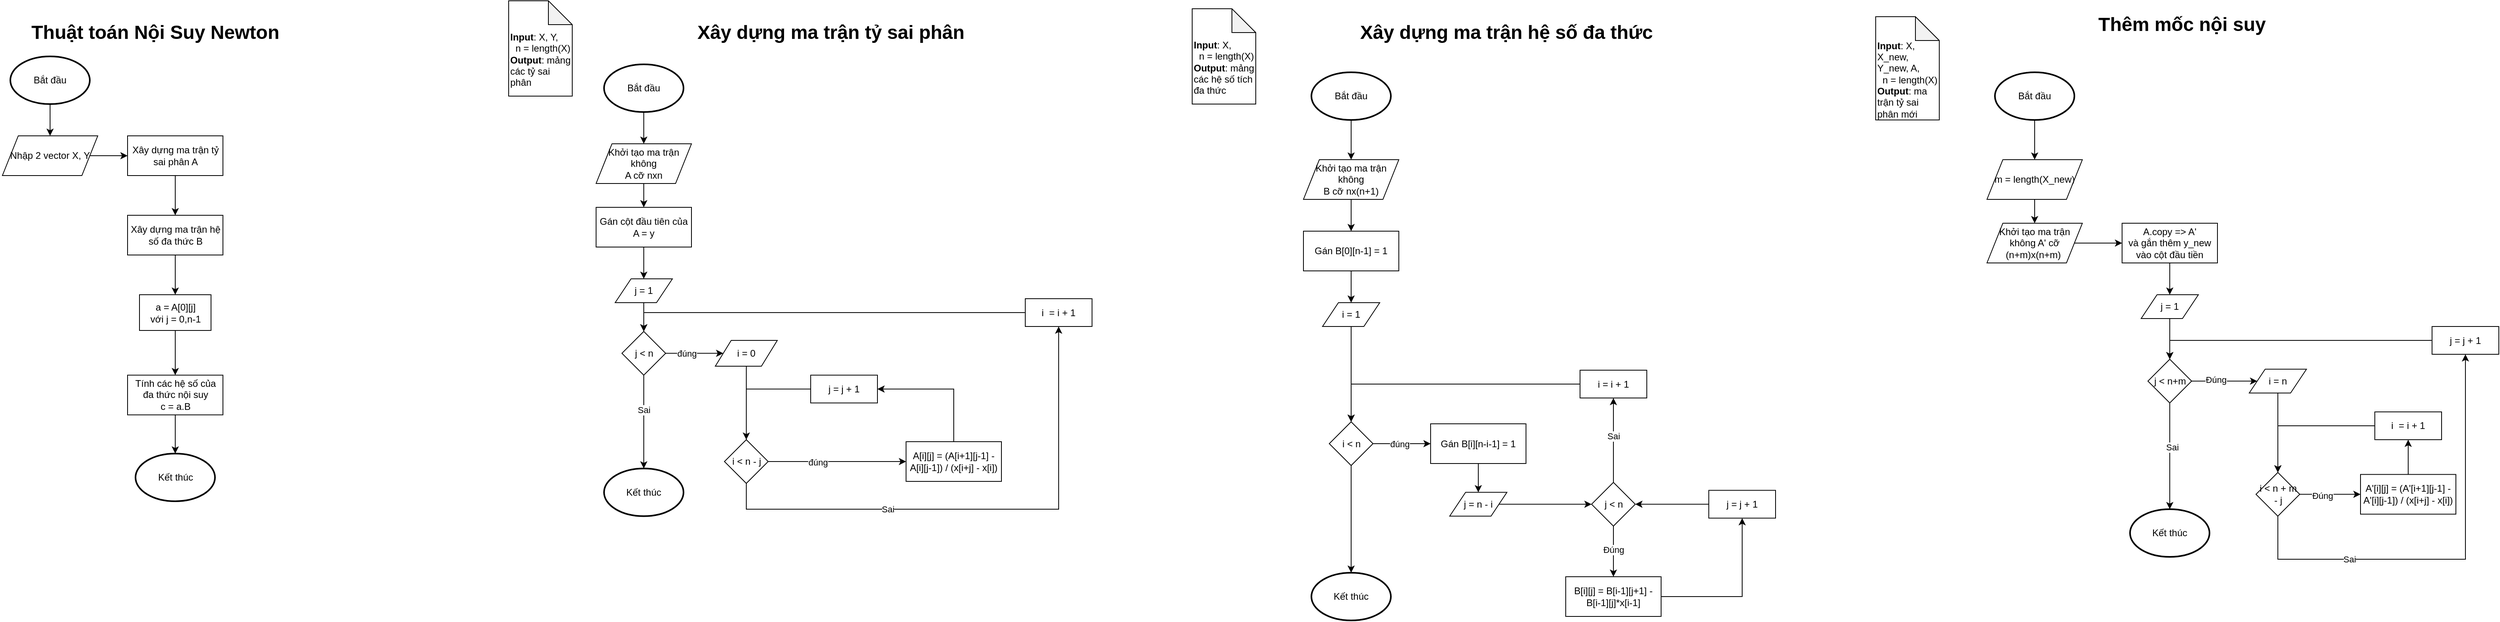 <mxfile>
    <diagram id="hL2-OOKyxnZlSp_hCysz" name="Page-1">
        <mxGraphModel dx="1051" dy="821" grid="1" gridSize="10" guides="1" tooltips="1" connect="1" arrows="1" fold="1" page="1" pageScale="1" pageWidth="850" pageHeight="1100" math="1" shadow="0">
            <root>
                <mxCell id="0"/>
                <mxCell id="1" parent="0"/>
                <mxCell id="2" value="Bắt đầu" style="strokeWidth=2;html=1;shape=mxgraph.flowchart.start_1;whiteSpace=wrap;" parent="1" vertex="1">
                    <mxGeometry x="243" y="80" width="100" height="60" as="geometry"/>
                </mxCell>
                <mxCell id="5" style="edgeStyle=orthogonalEdgeStyle;rounded=0;orthogonalLoop=1;jettySize=auto;html=1;entryX=0.5;entryY=1;entryDx=0;entryDy=0;entryPerimeter=0;startArrow=classic;startFill=1;endArrow=none;endFill=0;" parent="1" source="4" target="2" edge="1">
                    <mxGeometry relative="1" as="geometry"/>
                </mxCell>
                <mxCell id="7" style="edgeStyle=orthogonalEdgeStyle;rounded=0;orthogonalLoop=1;jettySize=auto;html=1;entryX=0;entryY=0.5;entryDx=0;entryDy=0;startArrow=none;startFill=0;endArrow=classic;endFill=1;" parent="1" source="4" target="6" edge="1">
                    <mxGeometry relative="1" as="geometry"/>
                </mxCell>
                <mxCell id="4" value="Nhập 2 vector X, Y" style="shape=parallelogram;perimeter=parallelogramPerimeter;whiteSpace=wrap;html=1;fixedSize=1;" parent="1" vertex="1">
                    <mxGeometry x="233" y="180" width="120" height="50" as="geometry"/>
                </mxCell>
                <mxCell id="10" style="edgeStyle=orthogonalEdgeStyle;rounded=0;orthogonalLoop=1;jettySize=auto;html=1;entryX=0.5;entryY=0;entryDx=0;entryDy=0;startArrow=none;startFill=0;endArrow=classic;endFill=1;" parent="1" source="6" target="8" edge="1">
                    <mxGeometry relative="1" as="geometry"/>
                </mxCell>
                <mxCell id="6" value="Xây dựng ma trận tỷ sai phân A" style="rounded=0;whiteSpace=wrap;html=1;" parent="1" vertex="1">
                    <mxGeometry x="390.5" y="180" width="120" height="50" as="geometry"/>
                </mxCell>
                <mxCell id="20" style="edgeStyle=orthogonalEdgeStyle;rounded=0;orthogonalLoop=1;jettySize=auto;html=1;exitX=0.5;exitY=1;exitDx=0;exitDy=0;entryX=0.5;entryY=0;entryDx=0;entryDy=0;startArrow=none;startFill=0;endArrow=classic;endFill=1;" parent="1" source="8" target="26" edge="1">
                    <mxGeometry relative="1" as="geometry">
                        <mxPoint x="450.5" y="370" as="targetPoint"/>
                    </mxGeometry>
                </mxCell>
                <mxCell id="8" value="Xây dựng ma trận hệ số đa thức B" style="rounded=0;whiteSpace=wrap;html=1;" parent="1" vertex="1">
                    <mxGeometry x="390.5" y="280" width="120" height="50" as="geometry"/>
                </mxCell>
                <mxCell id="35" style="edgeStyle=orthogonalEdgeStyle;rounded=0;orthogonalLoop=1;jettySize=auto;html=1;entryX=0.5;entryY=0;entryDx=0;entryDy=0;entryPerimeter=0;startArrow=none;startFill=0;endArrow=classic;endFill=1;" parent="1" source="21" target="34" edge="1">
                    <mxGeometry relative="1" as="geometry"/>
                </mxCell>
                <mxCell id="21" value="Tính các hệ số của đa thức nội suy&lt;br&gt;c = a.B" style="rounded=0;whiteSpace=wrap;html=1;" parent="1" vertex="1">
                    <mxGeometry x="390.5" y="481.25" width="120" height="50" as="geometry"/>
                </mxCell>
                <mxCell id="32" style="edgeStyle=orthogonalEdgeStyle;rounded=0;orthogonalLoop=1;jettySize=auto;html=1;entryX=0.5;entryY=0;entryDx=0;entryDy=0;startArrow=none;startFill=0;endArrow=classic;endFill=1;exitX=0.5;exitY=1;exitDx=0;exitDy=0;" parent="1" source="26" target="21" edge="1">
                    <mxGeometry relative="1" as="geometry"/>
                </mxCell>
                <mxCell id="26" value="a = A[0][j]&lt;br&gt;với j = 0,n-1" style="rounded=0;whiteSpace=wrap;html=1;" parent="1" vertex="1">
                    <mxGeometry x="405.5" y="380" width="90" height="45" as="geometry"/>
                </mxCell>
                <mxCell id="34" value="Kết thúc" style="strokeWidth=2;html=1;shape=mxgraph.flowchart.start_1;whiteSpace=wrap;" parent="1" vertex="1">
                    <mxGeometry x="400.5" y="580" width="100" height="60" as="geometry"/>
                </mxCell>
                <mxCell id="42" style="edgeStyle=orthogonalEdgeStyle;rounded=0;orthogonalLoop=1;jettySize=auto;html=1;entryX=0.5;entryY=0;entryDx=0;entryDy=0;startArrow=none;startFill=0;endArrow=classic;endFill=1;" parent="1" source="37" target="38" edge="1">
                    <mxGeometry relative="1" as="geometry"/>
                </mxCell>
                <mxCell id="37" value="Bắt đầu" style="strokeWidth=2;html=1;shape=mxgraph.flowchart.start_1;whiteSpace=wrap;" parent="1" vertex="1">
                    <mxGeometry x="990" y="90" width="100" height="60" as="geometry"/>
                </mxCell>
                <mxCell id="45" style="edgeStyle=orthogonalEdgeStyle;rounded=0;orthogonalLoop=1;jettySize=auto;html=1;entryX=0.5;entryY=0;entryDx=0;entryDy=0;startArrow=none;startFill=0;endArrow=classic;endFill=1;" parent="1" source="38" target="44" edge="1">
                    <mxGeometry relative="1" as="geometry"/>
                </mxCell>
                <mxCell id="38" value="Khởi tạo ma trận không&lt;br&gt;A cỡ nxn" style="shape=parallelogram;perimeter=parallelogramPerimeter;whiteSpace=wrap;html=1;fixedSize=1;" parent="1" vertex="1">
                    <mxGeometry x="980" y="190" width="120" height="50" as="geometry"/>
                </mxCell>
                <mxCell id="39" value="Xây dựng ma trận tỷ sai phân" style="text;strokeColor=none;fillColor=none;html=1;fontSize=24;fontStyle=1;verticalAlign=middle;align=center;" parent="1" vertex="1">
                    <mxGeometry x="1080" y="30" width="390" height="40" as="geometry"/>
                </mxCell>
                <mxCell id="41" value="&lt;br&gt;&lt;br&gt;&lt;b&gt;Input&lt;/b&gt;: X, Y,&amp;nbsp;&lt;br&gt;&amp;nbsp; n = length(X)&lt;br&gt;&lt;b&gt;Output&lt;/b&gt;: mảng các tỷ sai phân" style="shape=note;whiteSpace=wrap;html=1;backgroundOutline=1;darkOpacity=0.05;align=left;verticalAlign=middle;" parent="1" vertex="1">
                    <mxGeometry x="870" y="10" width="80" height="120" as="geometry"/>
                </mxCell>
                <mxCell id="48" style="edgeStyle=orthogonalEdgeStyle;rounded=0;orthogonalLoop=1;jettySize=auto;html=1;entryX=0.5;entryY=0;entryDx=0;entryDy=0;startArrow=none;startFill=0;endArrow=classic;endFill=1;" parent="1" source="44" target="47" edge="1">
                    <mxGeometry relative="1" as="geometry"/>
                </mxCell>
                <mxCell id="44" value="Gán cột đầu tiên của A = y" style="rounded=0;whiteSpace=wrap;html=1;" parent="1" vertex="1">
                    <mxGeometry x="980" y="270" width="120" height="50" as="geometry"/>
                </mxCell>
                <mxCell id="50" style="edgeStyle=orthogonalEdgeStyle;rounded=0;orthogonalLoop=1;jettySize=auto;html=1;entryX=0.5;entryY=0;entryDx=0;entryDy=0;startArrow=none;startFill=0;endArrow=classic;endFill=1;" parent="1" source="47" target="51" edge="1">
                    <mxGeometry relative="1" as="geometry">
                        <mxPoint x="1040" y="500" as="targetPoint"/>
                    </mxGeometry>
                </mxCell>
                <mxCell id="47" value="j = 1" style="shape=parallelogram;perimeter=parallelogramPerimeter;whiteSpace=wrap;html=1;fixedSize=1;" parent="1" vertex="1">
                    <mxGeometry x="1004" y="360" width="72" height="30" as="geometry"/>
                </mxCell>
                <mxCell id="55" style="edgeStyle=orthogonalEdgeStyle;rounded=0;orthogonalLoop=1;jettySize=auto;html=1;entryX=0;entryY=0.5;entryDx=0;entryDy=0;startArrow=none;startFill=0;endArrow=classic;endFill=1;" parent="1" source="51" target="53" edge="1">
                    <mxGeometry relative="1" as="geometry"/>
                </mxCell>
                <mxCell id="57" value="đúng" style="edgeLabel;html=1;align=center;verticalAlign=middle;resizable=0;points=[];" parent="55" vertex="1" connectable="0">
                    <mxGeometry x="-0.285" relative="1" as="geometry">
                        <mxPoint as="offset"/>
                    </mxGeometry>
                </mxCell>
                <mxCell id="77" style="edgeStyle=orthogonalEdgeStyle;rounded=0;orthogonalLoop=1;jettySize=auto;html=1;entryX=0.5;entryY=0;entryDx=0;entryDy=0;entryPerimeter=0;startArrow=none;startFill=0;endArrow=classic;endFill=1;" parent="1" source="51" target="76" edge="1">
                    <mxGeometry relative="1" as="geometry"/>
                </mxCell>
                <mxCell id="78" value="Sai" style="edgeLabel;html=1;align=center;verticalAlign=middle;resizable=0;points=[];" parent="77" vertex="1" connectable="0">
                    <mxGeometry x="-0.271" relative="1" as="geometry">
                        <mxPoint as="offset"/>
                    </mxGeometry>
                </mxCell>
                <mxCell id="51" value="j &amp;lt; n" style="rhombus;whiteSpace=wrap;html=1;" parent="1" vertex="1">
                    <mxGeometry x="1012.5" y="426.25" width="55" height="55" as="geometry"/>
                </mxCell>
                <mxCell id="56" style="edgeStyle=orthogonalEdgeStyle;rounded=0;orthogonalLoop=1;jettySize=auto;html=1;entryX=0.5;entryY=0;entryDx=0;entryDy=0;startArrow=none;startFill=0;endArrow=classic;endFill=1;" parent="1" source="53" target="54" edge="1">
                    <mxGeometry relative="1" as="geometry">
                        <Array as="points">
                            <mxPoint x="1169" y="580"/>
                            <mxPoint x="1169" y="580"/>
                        </Array>
                    </mxGeometry>
                </mxCell>
                <mxCell id="53" value="i = 0" style="shape=parallelogram;perimeter=parallelogramPerimeter;whiteSpace=wrap;html=1;fixedSize=1;" parent="1" vertex="1">
                    <mxGeometry x="1130" y="437.5" width="78" height="32.5" as="geometry"/>
                </mxCell>
                <mxCell id="61" style="edgeStyle=orthogonalEdgeStyle;rounded=0;orthogonalLoop=1;jettySize=auto;html=1;entryX=0;entryY=0.5;entryDx=0;entryDy=0;startArrow=none;startFill=0;endArrow=classic;endFill=1;" parent="1" source="54" target="60" edge="1">
                    <mxGeometry relative="1" as="geometry"/>
                </mxCell>
                <mxCell id="62" value="đúng" style="edgeLabel;html=1;align=center;verticalAlign=middle;resizable=0;points=[];" parent="61" vertex="1" connectable="0">
                    <mxGeometry x="-0.284" relative="1" as="geometry">
                        <mxPoint y="1" as="offset"/>
                    </mxGeometry>
                </mxCell>
                <mxCell id="68" style="edgeStyle=orthogonalEdgeStyle;rounded=0;orthogonalLoop=1;jettySize=auto;html=1;startArrow=none;startFill=0;endArrow=classic;endFill=1;entryX=0.5;entryY=1;entryDx=0;entryDy=0;" parent="1" source="54" target="70" edge="1">
                    <mxGeometry relative="1" as="geometry">
                        <mxPoint x="1020" y="663.3" as="targetPoint"/>
                        <Array as="points">
                            <mxPoint x="1169" y="650"/>
                            <mxPoint x="1562" y="650"/>
                        </Array>
                    </mxGeometry>
                </mxCell>
                <mxCell id="75" value="Sai" style="edgeLabel;html=1;align=center;verticalAlign=middle;resizable=0;points=[];" parent="68" vertex="1" connectable="0">
                    <mxGeometry x="-0.358" relative="1" as="geometry">
                        <mxPoint as="offset"/>
                    </mxGeometry>
                </mxCell>
                <mxCell id="54" value="i &amp;lt; n - j" style="rhombus;whiteSpace=wrap;html=1;" parent="1" vertex="1">
                    <mxGeometry x="1141.5" y="562.5" width="55" height="55" as="geometry"/>
                </mxCell>
                <mxCell id="80" style="edgeStyle=orthogonalEdgeStyle;rounded=0;orthogonalLoop=1;jettySize=auto;html=1;entryX=1;entryY=0.5;entryDx=0;entryDy=0;startArrow=none;startFill=0;endArrow=classic;endFill=1;" parent="1" source="60" target="72" edge="1">
                    <mxGeometry relative="1" as="geometry">
                        <Array as="points">
                            <mxPoint x="1430" y="499"/>
                        </Array>
                    </mxGeometry>
                </mxCell>
                <mxCell id="60" value="A[i][j] = (A[i+1][j-1] - A[i][j-1]) / (x[i+j] - x[i])" style="rounded=0;whiteSpace=wrap;html=1;" parent="1" vertex="1">
                    <mxGeometry x="1370" y="565" width="120" height="50" as="geometry"/>
                </mxCell>
                <mxCell id="71" style="edgeStyle=orthogonalEdgeStyle;rounded=0;orthogonalLoop=1;jettySize=auto;html=1;entryX=0.5;entryY=0;entryDx=0;entryDy=0;startArrow=none;startFill=0;endArrow=classic;endFill=1;" parent="1" source="70" target="51" edge="1">
                    <mxGeometry relative="1" as="geometry"/>
                </mxCell>
                <mxCell id="70" value="i&amp;nbsp; = i + 1" style="rounded=0;whiteSpace=wrap;html=1;" parent="1" vertex="1">
                    <mxGeometry x="1520" y="385" width="84" height="35" as="geometry"/>
                </mxCell>
                <mxCell id="74" style="edgeStyle=orthogonalEdgeStyle;rounded=0;orthogonalLoop=1;jettySize=auto;html=1;entryX=0.5;entryY=0;entryDx=0;entryDy=0;startArrow=none;startFill=0;endArrow=classic;endFill=1;" parent="1" source="72" target="54" edge="1">
                    <mxGeometry relative="1" as="geometry"/>
                </mxCell>
                <mxCell id="72" value="j = j + 1" style="rounded=0;whiteSpace=wrap;html=1;" parent="1" vertex="1">
                    <mxGeometry x="1250" y="481.25" width="84" height="35" as="geometry"/>
                </mxCell>
                <mxCell id="76" value="Kết thúc" style="strokeWidth=2;html=1;shape=mxgraph.flowchart.start_1;whiteSpace=wrap;" parent="1" vertex="1">
                    <mxGeometry x="990" y="598.75" width="100" height="60" as="geometry"/>
                </mxCell>
                <mxCell id="81" value="Xây dựng ma trận hệ số đa thức" style="text;strokeColor=none;fillColor=none;html=1;fontSize=24;fontStyle=1;verticalAlign=middle;align=center;" parent="1" vertex="1">
                    <mxGeometry x="1930" y="30" width="390" height="40" as="geometry"/>
                </mxCell>
                <mxCell id="82" value="&lt;br&gt;&lt;br&gt;&lt;b&gt;Input&lt;/b&gt;: X,&lt;br&gt;&amp;nbsp; n = length(X)&lt;br&gt;&lt;b&gt;Output&lt;/b&gt;: mảng các hệ số tích đa thức" style="shape=note;whiteSpace=wrap;html=1;backgroundOutline=1;darkOpacity=0.05;align=left;verticalAlign=middle;" parent="1" vertex="1">
                    <mxGeometry x="1730" y="20" width="80" height="120" as="geometry"/>
                </mxCell>
                <mxCell id="83" value="Thuật toán Nội Suy Newton" style="text;strokeColor=none;fillColor=none;html=1;fontSize=24;fontStyle=1;verticalAlign=middle;align=center;" parent="1" vertex="1">
                    <mxGeometry x="230" y="30" width="390" height="40" as="geometry"/>
                </mxCell>
                <mxCell id="86" style="edgeStyle=orthogonalEdgeStyle;rounded=0;orthogonalLoop=1;jettySize=auto;html=1;entryX=0.5;entryY=0;entryDx=0;entryDy=0;" parent="1" source="84" target="85" edge="1">
                    <mxGeometry relative="1" as="geometry"/>
                </mxCell>
                <mxCell id="84" value="Bắt đầu" style="strokeWidth=2;html=1;shape=mxgraph.flowchart.start_1;whiteSpace=wrap;" parent="1" vertex="1">
                    <mxGeometry x="1880" y="100" width="100" height="60" as="geometry"/>
                </mxCell>
                <mxCell id="88" style="edgeStyle=orthogonalEdgeStyle;rounded=0;orthogonalLoop=1;jettySize=auto;html=1;entryX=0.5;entryY=0;entryDx=0;entryDy=0;" parent="1" source="85" target="87" edge="1">
                    <mxGeometry relative="1" as="geometry"/>
                </mxCell>
                <mxCell id="85" value="Khởi tạo ma trận không&lt;br&gt;B cỡ nx(n+1)" style="shape=parallelogram;perimeter=parallelogramPerimeter;whiteSpace=wrap;html=1;fixedSize=1;" parent="1" vertex="1">
                    <mxGeometry x="1870" y="210" width="120" height="50" as="geometry"/>
                </mxCell>
                <mxCell id="91" style="edgeStyle=orthogonalEdgeStyle;rounded=0;orthogonalLoop=1;jettySize=auto;html=1;entryX=0.5;entryY=0;entryDx=0;entryDy=0;" parent="1" source="87" target="90" edge="1">
                    <mxGeometry relative="1" as="geometry"/>
                </mxCell>
                <mxCell id="87" value="Gán B[0][n-1] = 1" style="rounded=0;whiteSpace=wrap;html=1;" parent="1" vertex="1">
                    <mxGeometry x="1870" y="300" width="120" height="50" as="geometry"/>
                </mxCell>
                <mxCell id="93" style="edgeStyle=orthogonalEdgeStyle;rounded=0;orthogonalLoop=1;jettySize=auto;html=1;entryX=0.5;entryY=0;entryDx=0;entryDy=0;" parent="1" source="90" target="92" edge="1">
                    <mxGeometry relative="1" as="geometry"/>
                </mxCell>
                <mxCell id="90" value="i = 1" style="shape=parallelogram;perimeter=parallelogramPerimeter;whiteSpace=wrap;html=1;fixedSize=1;" parent="1" vertex="1">
                    <mxGeometry x="1894" y="390" width="72" height="30" as="geometry"/>
                </mxCell>
                <mxCell id="97" style="edgeStyle=orthogonalEdgeStyle;rounded=0;orthogonalLoop=1;jettySize=auto;html=1;entryX=0;entryY=0.5;entryDx=0;entryDy=0;" parent="1" source="92" target="96" edge="1">
                    <mxGeometry relative="1" as="geometry"/>
                </mxCell>
                <mxCell id="98" value="đúng" style="edgeLabel;html=1;align=center;verticalAlign=middle;resizable=0;points=[];" parent="97" vertex="1" connectable="0">
                    <mxGeometry x="-0.34" y="-1" relative="1" as="geometry">
                        <mxPoint x="9" y="-1" as="offset"/>
                    </mxGeometry>
                </mxCell>
                <mxCell id="119" style="edgeStyle=orthogonalEdgeStyle;rounded=0;orthogonalLoop=1;jettySize=auto;html=1;entryX=0.5;entryY=0;entryDx=0;entryDy=0;entryPerimeter=0;" parent="1" source="92" target="118" edge="1">
                    <mxGeometry relative="1" as="geometry"/>
                </mxCell>
                <mxCell id="92" value="i &amp;lt; n" style="rhombus;whiteSpace=wrap;html=1;" parent="1" vertex="1">
                    <mxGeometry x="1902.5" y="540" width="55" height="55" as="geometry"/>
                </mxCell>
                <mxCell id="102" style="edgeStyle=orthogonalEdgeStyle;rounded=0;orthogonalLoop=1;jettySize=auto;html=1;entryX=0.5;entryY=0;entryDx=0;entryDy=0;" parent="1" source="96" target="99" edge="1">
                    <mxGeometry relative="1" as="geometry"/>
                </mxCell>
                <mxCell id="96" value="Gán B[i][n-i-1] = 1" style="rounded=0;whiteSpace=wrap;html=1;" parent="1" vertex="1">
                    <mxGeometry x="2030" y="542.5" width="120" height="50" as="geometry"/>
                </mxCell>
                <mxCell id="104" style="edgeStyle=orthogonalEdgeStyle;rounded=0;orthogonalLoop=1;jettySize=auto;html=1;entryX=0;entryY=0.5;entryDx=0;entryDy=0;" parent="1" source="99" target="103" edge="1">
                    <mxGeometry relative="1" as="geometry"/>
                </mxCell>
                <mxCell id="99" value="j = n - i" style="shape=parallelogram;perimeter=parallelogramPerimeter;whiteSpace=wrap;html=1;fixedSize=1;" parent="1" vertex="1">
                    <mxGeometry x="2054" y="628.75" width="72" height="30" as="geometry"/>
                </mxCell>
                <mxCell id="107" style="edgeStyle=orthogonalEdgeStyle;rounded=0;orthogonalLoop=1;jettySize=auto;html=1;entryX=0.5;entryY=0;entryDx=0;entryDy=0;" parent="1" source="103" target="106" edge="1">
                    <mxGeometry relative="1" as="geometry"/>
                </mxCell>
                <mxCell id="108" value="Đúng" style="edgeLabel;html=1;align=center;verticalAlign=middle;resizable=0;points=[];" parent="107" vertex="1" connectable="0">
                    <mxGeometry x="-0.341" y="2" relative="1" as="geometry">
                        <mxPoint x="-2" y="8" as="offset"/>
                    </mxGeometry>
                </mxCell>
                <mxCell id="114" style="edgeStyle=orthogonalEdgeStyle;rounded=0;orthogonalLoop=1;jettySize=auto;html=1;entryX=0.5;entryY=1;entryDx=0;entryDy=0;" parent="1" source="103" target="112" edge="1">
                    <mxGeometry relative="1" as="geometry"/>
                </mxCell>
                <mxCell id="115" value="Sai" style="edgeLabel;html=1;align=center;verticalAlign=middle;resizable=0;points=[];" parent="114" vertex="1" connectable="0">
                    <mxGeometry x="-0.272" y="3" relative="1" as="geometry">
                        <mxPoint x="3" y="-20" as="offset"/>
                    </mxGeometry>
                </mxCell>
                <mxCell id="103" value="j &amp;lt; n" style="rhombus;whiteSpace=wrap;html=1;" parent="1" vertex="1">
                    <mxGeometry x="2232.5" y="616.25" width="55" height="55" as="geometry"/>
                </mxCell>
                <mxCell id="110" style="edgeStyle=orthogonalEdgeStyle;rounded=0;orthogonalLoop=1;jettySize=auto;html=1;entryX=0.5;entryY=1;entryDx=0;entryDy=0;" parent="1" source="106" target="109" edge="1">
                    <mxGeometry relative="1" as="geometry"/>
                </mxCell>
                <mxCell id="106" value="B[i][j] = B[i-1][j+1] - B[i-1][j]*x[i-1]" style="rounded=0;whiteSpace=wrap;html=1;" parent="1" vertex="1">
                    <mxGeometry x="2200" y="735" width="120" height="50" as="geometry"/>
                </mxCell>
                <mxCell id="111" style="edgeStyle=orthogonalEdgeStyle;rounded=0;orthogonalLoop=1;jettySize=auto;html=1;entryX=1;entryY=0.5;entryDx=0;entryDy=0;" parent="1" source="109" target="103" edge="1">
                    <mxGeometry relative="1" as="geometry"/>
                </mxCell>
                <mxCell id="109" value="j = j + 1" style="rounded=0;whiteSpace=wrap;html=1;" parent="1" vertex="1">
                    <mxGeometry x="2380" y="626.25" width="84" height="35" as="geometry"/>
                </mxCell>
                <mxCell id="116" style="edgeStyle=orthogonalEdgeStyle;rounded=0;orthogonalLoop=1;jettySize=auto;html=1;entryX=0.5;entryY=0;entryDx=0;entryDy=0;" parent="1" source="112" target="92" edge="1">
                    <mxGeometry relative="1" as="geometry"/>
                </mxCell>
                <mxCell id="112" value="i = i + 1" style="rounded=0;whiteSpace=wrap;html=1;" parent="1" vertex="1">
                    <mxGeometry x="2218" y="475" width="84" height="35" as="geometry"/>
                </mxCell>
                <mxCell id="118" value="Kết thúc" style="strokeWidth=2;html=1;shape=mxgraph.flowchart.start_1;whiteSpace=wrap;" parent="1" vertex="1">
                    <mxGeometry x="1880" y="730" width="100" height="60" as="geometry"/>
                </mxCell>
                <mxCell id="120" value="Thêm mốc nội suy" style="text;strokeColor=none;fillColor=none;html=1;fontSize=24;fontStyle=1;verticalAlign=middle;align=center;" vertex="1" parent="1">
                    <mxGeometry x="2780" y="20" width="390" height="40" as="geometry"/>
                </mxCell>
                <mxCell id="121" value="&lt;br&gt;&lt;br&gt;&lt;b&gt;Input&lt;/b&gt;: X, X_new, Y_new, A,&lt;br&gt;&amp;nbsp; n = length(X)&lt;br&gt;&lt;b&gt;Output&lt;/b&gt;: ma trận tỷ sai phân mới" style="shape=note;whiteSpace=wrap;html=1;backgroundOutline=1;darkOpacity=0.05;align=left;verticalAlign=middle;" vertex="1" parent="1">
                    <mxGeometry x="2590" y="30" width="80" height="130" as="geometry"/>
                </mxCell>
                <mxCell id="124" style="edgeStyle=orthogonalEdgeStyle;rounded=0;orthogonalLoop=1;jettySize=auto;html=1;entryX=0.5;entryY=0;entryDx=0;entryDy=0;" edge="1" parent="1" source="122" target="123">
                    <mxGeometry relative="1" as="geometry"/>
                </mxCell>
                <mxCell id="122" value="Bắt đầu" style="strokeWidth=2;html=1;shape=mxgraph.flowchart.start_1;whiteSpace=wrap;" vertex="1" parent="1">
                    <mxGeometry x="2740" y="100" width="100" height="60" as="geometry"/>
                </mxCell>
                <mxCell id="126" style="edgeStyle=orthogonalEdgeStyle;rounded=0;orthogonalLoop=1;jettySize=auto;html=1;entryX=0.5;entryY=0;entryDx=0;entryDy=0;" edge="1" parent="1" source="123" target="125">
                    <mxGeometry relative="1" as="geometry"/>
                </mxCell>
                <mxCell id="123" value="m = length(X_new)" style="shape=parallelogram;perimeter=parallelogramPerimeter;whiteSpace=wrap;html=1;fixedSize=1;" vertex="1" parent="1">
                    <mxGeometry x="2730" y="210" width="120" height="50" as="geometry"/>
                </mxCell>
                <mxCell id="129" style="edgeStyle=orthogonalEdgeStyle;rounded=0;orthogonalLoop=1;jettySize=auto;html=1;entryX=0;entryY=0.5;entryDx=0;entryDy=0;" edge="1" parent="1" source="125" target="128">
                    <mxGeometry relative="1" as="geometry"/>
                </mxCell>
                <mxCell id="125" value="Khởi tạo ma trận không A' cỡ (n+m)x(n+m)&amp;nbsp;" style="shape=parallelogram;perimeter=parallelogramPerimeter;whiteSpace=wrap;html=1;fixedSize=1;" vertex="1" parent="1">
                    <mxGeometry x="2730" y="290" width="120" height="50" as="geometry"/>
                </mxCell>
                <mxCell id="131" style="edgeStyle=orthogonalEdgeStyle;rounded=0;orthogonalLoop=1;jettySize=auto;html=1;entryX=0.5;entryY=0;entryDx=0;entryDy=0;" edge="1" parent="1" source="128" target="130">
                    <mxGeometry relative="1" as="geometry"/>
                </mxCell>
                <mxCell id="128" value="A.copy =&amp;gt; A'&lt;br&gt;và gắn thêm y_new vào cột đầu tiền" style="rounded=0;whiteSpace=wrap;html=1;" vertex="1" parent="1">
                    <mxGeometry x="2900" y="290" width="120" height="50" as="geometry"/>
                </mxCell>
                <mxCell id="133" style="edgeStyle=orthogonalEdgeStyle;rounded=0;orthogonalLoop=1;jettySize=auto;html=1;entryX=0.5;entryY=0;entryDx=0;entryDy=0;" edge="1" parent="1" source="130" target="132">
                    <mxGeometry relative="1" as="geometry"/>
                </mxCell>
                <mxCell id="130" value="j = 1" style="shape=parallelogram;perimeter=parallelogramPerimeter;whiteSpace=wrap;html=1;fixedSize=1;" vertex="1" parent="1">
                    <mxGeometry x="2924" y="380" width="72" height="30" as="geometry"/>
                </mxCell>
                <mxCell id="135" style="edgeStyle=orthogonalEdgeStyle;rounded=0;orthogonalLoop=1;jettySize=auto;html=1;entryX=0;entryY=0.5;entryDx=0;entryDy=0;" edge="1" parent="1" source="132" target="134">
                    <mxGeometry relative="1" as="geometry"/>
                </mxCell>
                <mxCell id="136" value="Đúng" style="edgeLabel;html=1;align=center;verticalAlign=middle;resizable=0;points=[];" vertex="1" connectable="0" parent="135">
                    <mxGeometry x="-0.266" y="2" relative="1" as="geometry">
                        <mxPoint as="offset"/>
                    </mxGeometry>
                </mxCell>
                <mxCell id="151" style="edgeStyle=orthogonalEdgeStyle;rounded=0;orthogonalLoop=1;jettySize=auto;html=1;entryX=0.5;entryY=0;entryDx=0;entryDy=0;entryPerimeter=0;" edge="1" parent="1" source="132" target="150">
                    <mxGeometry relative="1" as="geometry"/>
                </mxCell>
                <mxCell id="153" value="Sai" style="edgeLabel;html=1;align=center;verticalAlign=middle;resizable=0;points=[];" vertex="1" connectable="0" parent="151">
                    <mxGeometry x="-0.181" y="3" relative="1" as="geometry">
                        <mxPoint as="offset"/>
                    </mxGeometry>
                </mxCell>
                <mxCell id="132" value="j &amp;lt; n+m" style="rhombus;whiteSpace=wrap;html=1;" vertex="1" parent="1">
                    <mxGeometry x="2932.5" y="461.25" width="55" height="55" as="geometry"/>
                </mxCell>
                <mxCell id="138" style="edgeStyle=orthogonalEdgeStyle;rounded=0;orthogonalLoop=1;jettySize=auto;html=1;entryX=0.5;entryY=0;entryDx=0;entryDy=0;" edge="1" parent="1" source="134" target="137">
                    <mxGeometry relative="1" as="geometry"/>
                </mxCell>
                <mxCell id="134" value="i = n" style="shape=parallelogram;perimeter=parallelogramPerimeter;whiteSpace=wrap;html=1;fixedSize=1;" vertex="1" parent="1">
                    <mxGeometry x="3060" y="473.75" width="72" height="30" as="geometry"/>
                </mxCell>
                <mxCell id="141" style="edgeStyle=orthogonalEdgeStyle;rounded=0;orthogonalLoop=1;jettySize=auto;html=1;entryX=0;entryY=0.5;entryDx=0;entryDy=0;" edge="1" parent="1" source="137" target="140">
                    <mxGeometry relative="1" as="geometry"/>
                </mxCell>
                <mxCell id="142" value="Đúng" style="edgeLabel;html=1;align=center;verticalAlign=middle;resizable=0;points=[];" vertex="1" connectable="0" parent="141">
                    <mxGeometry x="-0.271" relative="1" as="geometry">
                        <mxPoint y="1" as="offset"/>
                    </mxGeometry>
                </mxCell>
                <mxCell id="148" style="edgeStyle=orthogonalEdgeStyle;rounded=0;orthogonalLoop=1;jettySize=auto;html=1;entryX=0.5;entryY=1;entryDx=0;entryDy=0;" edge="1" parent="1" source="137" target="147">
                    <mxGeometry relative="1" as="geometry">
                        <Array as="points">
                            <mxPoint x="3096" y="713"/>
                            <mxPoint x="3332" y="713"/>
                        </Array>
                    </mxGeometry>
                </mxCell>
                <mxCell id="152" value="Sai" style="edgeLabel;html=1;align=center;verticalAlign=middle;resizable=0;points=[];" vertex="1" connectable="0" parent="148">
                    <mxGeometry x="-0.477" y="-1" relative="1" as="geometry">
                        <mxPoint y="-1" as="offset"/>
                    </mxGeometry>
                </mxCell>
                <mxCell id="137" value="i &amp;lt; n + m - j" style="rhombus;whiteSpace=wrap;html=1;" vertex="1" parent="1">
                    <mxGeometry x="3068.5" y="603.75" width="55" height="55" as="geometry"/>
                </mxCell>
                <mxCell id="145" style="edgeStyle=orthogonalEdgeStyle;rounded=0;orthogonalLoop=1;jettySize=auto;html=1;entryX=0.5;entryY=1;entryDx=0;entryDy=0;" edge="1" parent="1" source="140" target="144">
                    <mxGeometry relative="1" as="geometry"/>
                </mxCell>
                <mxCell id="140" value="A'[i][j] = (A'[i+1][j-1] - A'[i][j-1]) / (x[i+j] - x[i])" style="rounded=0;whiteSpace=wrap;html=1;" vertex="1" parent="1">
                    <mxGeometry x="3200" y="606.25" width="120" height="50" as="geometry"/>
                </mxCell>
                <mxCell id="146" style="edgeStyle=orthogonalEdgeStyle;rounded=0;orthogonalLoop=1;jettySize=auto;html=1;entryX=0.5;entryY=0;entryDx=0;entryDy=0;" edge="1" parent="1" source="144" target="137">
                    <mxGeometry relative="1" as="geometry"/>
                </mxCell>
                <mxCell id="144" value="i&amp;nbsp; = i + 1" style="rounded=0;whiteSpace=wrap;html=1;" vertex="1" parent="1">
                    <mxGeometry x="3218" y="527.5" width="84" height="35" as="geometry"/>
                </mxCell>
                <mxCell id="149" style="edgeStyle=orthogonalEdgeStyle;rounded=0;orthogonalLoop=1;jettySize=auto;html=1;entryX=0.5;entryY=0;entryDx=0;entryDy=0;" edge="1" parent="1" source="147" target="132">
                    <mxGeometry relative="1" as="geometry"/>
                </mxCell>
                <mxCell id="147" value="j = j + 1" style="rounded=0;whiteSpace=wrap;html=1;" vertex="1" parent="1">
                    <mxGeometry x="3290" y="420" width="84" height="35" as="geometry"/>
                </mxCell>
                <mxCell id="150" value="Kết thúc" style="strokeWidth=2;html=1;shape=mxgraph.flowchart.start_1;whiteSpace=wrap;" vertex="1" parent="1">
                    <mxGeometry x="2910" y="650" width="100" height="60" as="geometry"/>
                </mxCell>
            </root>
        </mxGraphModel>
    </diagram>
</mxfile>